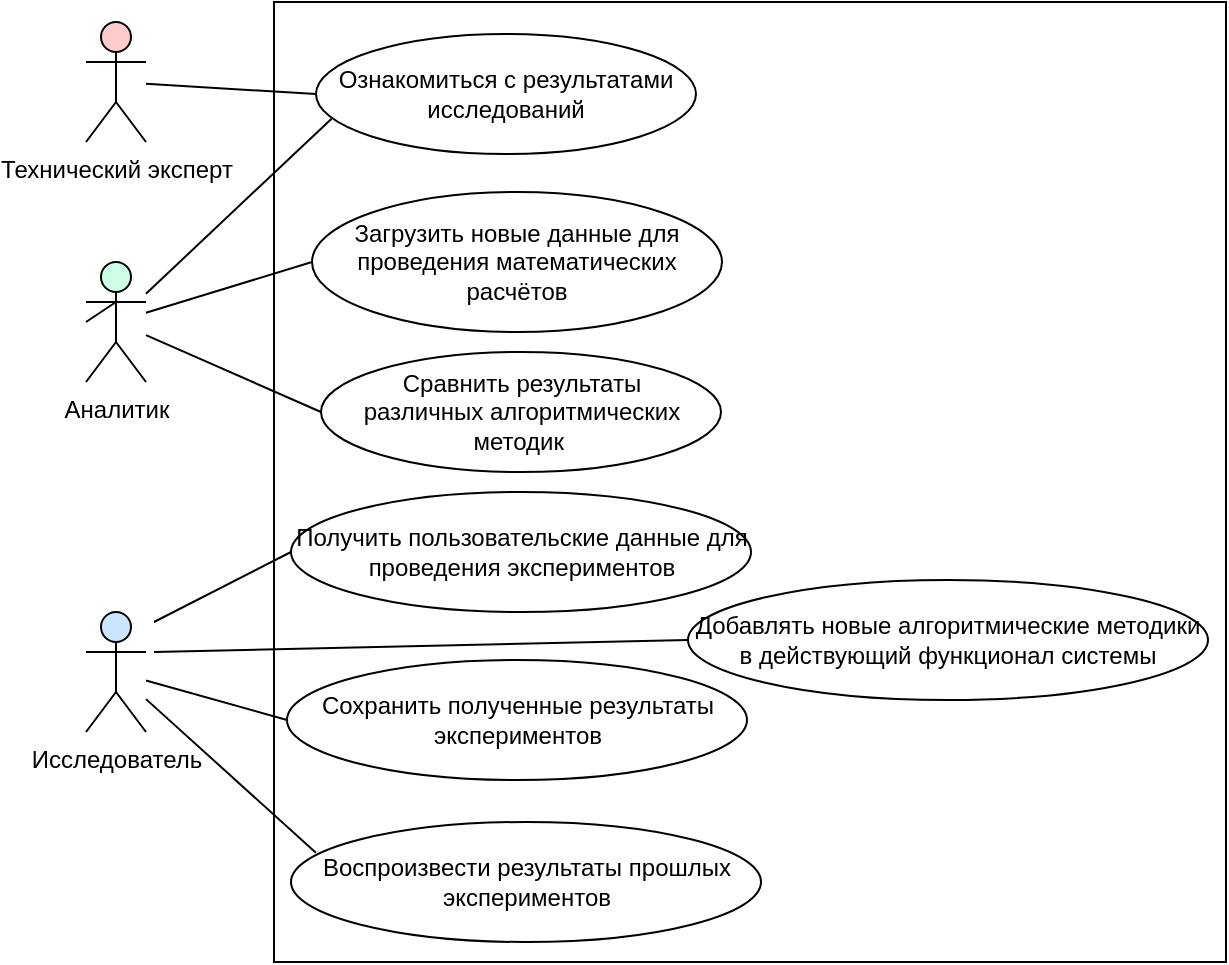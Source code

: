 <mxfile version="17.2.4" type="device"><diagram id="oBwh3vPmy5nxHzs97t5h" name="Страница 1"><mxGraphModel dx="702" dy="511" grid="1" gridSize="10" guides="1" tooltips="1" connect="1" arrows="1" fold="1" page="1" pageScale="1" pageWidth="827" pageHeight="1169" math="0" shadow="0"><root><mxCell id="0"/><mxCell id="1" parent="0"/><mxCell id="fg9WMBYihFhXv1aZ_kK5-23" value="" style="verticalLabelPosition=bottom;verticalAlign=top;html=1;shape=mxgraph.basic.rect;fillColor2=none;strokeWidth=1;size=20;indent=5;fillColor=default;strokeColor=default;" parent="1" vertex="1"><mxGeometry x="144" y="20" width="476" height="480" as="geometry"/></mxCell><mxCell id="rO0yziG5tx2li2eKR9Ro-5" style="edgeStyle=none;rounded=0;orthogonalLoop=1;jettySize=auto;html=1;endArrow=none;endFill=0;entryX=0;entryY=0.5;entryDx=0;entryDy=0;" parent="1" source="fg9WMBYihFhXv1aZ_kK5-2" target="fg9WMBYihFhXv1aZ_kK5-9" edge="1"><mxGeometry relative="1" as="geometry"><mxPoint x="70" y="258" as="sourcePoint"/><mxPoint x="167.5" y="232" as="targetPoint"/></mxGeometry></mxCell><mxCell id="rO0yziG5tx2li2eKR9Ro-1" style="rounded=0;orthogonalLoop=1;jettySize=auto;html=1;entryX=0;entryY=0.5;entryDx=0;entryDy=0;endArrow=none;endFill=0;" parent="1" edge="1"><mxGeometry relative="1" as="geometry"><mxPoint x="80.0" y="359.211" as="sourcePoint"/><mxPoint x="150.5" y="379" as="targetPoint"/></mxGeometry></mxCell><mxCell id="rO0yziG5tx2li2eKR9Ro-2" style="edgeStyle=none;rounded=0;orthogonalLoop=1;jettySize=auto;html=1;entryX=0;entryY=0.5;entryDx=0;entryDy=0;endArrow=none;endFill=0;" parent="1" target="fg9WMBYihFhXv1aZ_kK5-12" edge="1"><mxGeometry relative="1" as="geometry"><mxPoint x="84" y="345" as="sourcePoint"/><mxPoint x="347.0" y="339" as="targetPoint"/></mxGeometry></mxCell><mxCell id="rO0yziG5tx2li2eKR9Ro-3" style="edgeStyle=none;rounded=0;orthogonalLoop=1;jettySize=auto;html=1;entryX=0.053;entryY=0.256;entryDx=0;entryDy=0;endArrow=none;endFill=0;entryPerimeter=0;" parent="1" source="fg9WMBYihFhXv1aZ_kK5-4" target="fg9WMBYihFhXv1aZ_kK5-14" edge="1"><mxGeometry relative="1" as="geometry"/></mxCell><mxCell id="fg9WMBYihFhXv1aZ_kK5-6" value="Технический эксперт" style="shape=umlActor;verticalLabelPosition=bottom;verticalAlign=top;html=1;fillColor=#FFCCCC;" parent="1" vertex="1"><mxGeometry x="50" y="30" width="30" height="60" as="geometry"/></mxCell><mxCell id="rO0yziG5tx2li2eKR9Ro-7" style="edgeStyle=none;rounded=0;orthogonalLoop=1;jettySize=auto;html=1;exitX=0.041;exitY=0.706;exitDx=0;exitDy=0;endArrow=none;endFill=0;exitPerimeter=0;" parent="1" source="fg9WMBYihFhXv1aZ_kK5-7" edge="1" target="fg9WMBYihFhXv1aZ_kK5-2"><mxGeometry relative="1" as="geometry"><mxPoint x="60" y="163.28" as="targetPoint"/><mxPoint x="170.0" y="48.0" as="sourcePoint"/></mxGeometry></mxCell><mxCell id="rO0yziG5tx2li2eKR9Ro-8" style="edgeStyle=none;rounded=0;orthogonalLoop=1;jettySize=auto;html=1;exitX=0;exitY=0.5;exitDx=0;exitDy=0;endArrow=none;endFill=0;" parent="1" source="fg9WMBYihFhXv1aZ_kK5-7" target="fg9WMBYihFhXv1aZ_kK5-6" edge="1"><mxGeometry relative="1" as="geometry"><mxPoint x="80" y="100" as="targetPoint"/></mxGeometry></mxCell><mxCell id="fg9WMBYihFhXv1aZ_kK5-7" value="Ознакомиться с результатами исследований" style="ellipse;whiteSpace=wrap;html=1;fillColor=#FFFFFF;" parent="1" vertex="1"><mxGeometry x="165" y="36" width="190" height="60" as="geometry"/></mxCell><mxCell id="rO0yziG5tx2li2eKR9Ro-6" style="edgeStyle=none;rounded=0;orthogonalLoop=1;jettySize=auto;html=1;exitX=0;exitY=0.5;exitDx=0;exitDy=0;endArrow=none;endFill=0;startArrow=none;" parent="1" source="fg9WMBYihFhXv1aZ_kK5-2" edge="1"><mxGeometry relative="1" as="geometry"><mxPoint x="158.0" y="150" as="sourcePoint"/><mxPoint x="65" y="170" as="targetPoint"/></mxGeometry></mxCell><mxCell id="fg9WMBYihFhXv1aZ_kK5-8" value="Загрузить новые данные для проведения математических расчётов" style="ellipse;whiteSpace=wrap;html=1;fillColor=#FFFFFF;" parent="1" vertex="1"><mxGeometry x="163" y="115" width="205" height="70" as="geometry"/></mxCell><mxCell id="fg9WMBYihFhXv1aZ_kK5-9" value="Сравнить результаты&lt;br&gt;различных алгоритмических методик&amp;nbsp;" style="ellipse;whiteSpace=wrap;html=1;fillColor=#FFFFFF;" parent="1" vertex="1"><mxGeometry x="167.5" y="195" width="200" height="60" as="geometry"/></mxCell><mxCell id="fg9WMBYihFhXv1aZ_kK5-10" value="Получить пользовательские данные для проведения экспериментов" style="ellipse;whiteSpace=wrap;html=1;fillColor=#FFFFFF;" parent="1" vertex="1"><mxGeometry x="152.5" y="265" width="230" height="60" as="geometry"/></mxCell><mxCell id="fg9WMBYihFhXv1aZ_kK5-11" value="Сохранить полученные результаты экспериментов" style="ellipse;whiteSpace=wrap;html=1;fillColor=#FFFFFF;" parent="1" vertex="1"><mxGeometry x="150.5" y="349" width="230" height="60" as="geometry"/></mxCell><mxCell id="fg9WMBYihFhXv1aZ_kK5-12" value="Добавлять новые алгоритмические методики в действующий функционал системы" style="ellipse;whiteSpace=wrap;html=1;fillColor=#FFFFFF;" parent="1" vertex="1"><mxGeometry x="351" y="309" width="260" height="60" as="geometry"/></mxCell><mxCell id="fg9WMBYihFhXv1aZ_kK5-14" value="Воспроизвести результаты прошлых экспериментов" style="ellipse;whiteSpace=wrap;html=1;fillColor=#FFFFFF;" parent="1" vertex="1"><mxGeometry x="152.5" y="430" width="235" height="60" as="geometry"/></mxCell><mxCell id="fg9WMBYihFhXv1aZ_kK5-2" value="Аналитик" style="shape=umlActor;verticalLabelPosition=bottom;verticalAlign=top;html=1;fillColor=#CCFFE6;" parent="1" vertex="1"><mxGeometry x="50" y="150" width="30" height="60" as="geometry"/></mxCell><mxCell id="nar8-P66YUTzNHYkeLyt-1" value="" style="edgeStyle=none;rounded=0;orthogonalLoop=1;jettySize=auto;html=1;exitX=0;exitY=0.5;exitDx=0;exitDy=0;endArrow=none;endFill=0;" edge="1" parent="1" source="fg9WMBYihFhXv1aZ_kK5-8" target="fg9WMBYihFhXv1aZ_kK5-2"><mxGeometry relative="1" as="geometry"><mxPoint x="163.0" y="150" as="sourcePoint"/><mxPoint x="65.0" y="170" as="targetPoint"/></mxGeometry></mxCell><mxCell id="fg9WMBYihFhXv1aZ_kK5-4" value="Исследователь" style="shape=umlActor;verticalLabelPosition=bottom;verticalAlign=top;html=1;fillColor=#CCE5FF;" parent="1" vertex="1"><mxGeometry x="50" y="325" width="30" height="60" as="geometry"/></mxCell><mxCell id="nar8-P66YUTzNHYkeLyt-2" value="" style="edgeStyle=none;rounded=0;orthogonalLoop=1;jettySize=auto;html=1;exitX=0;exitY=0.5;exitDx=0;exitDy=0;endArrow=none;endFill=0;" edge="1" parent="1" source="fg9WMBYihFhXv1aZ_kK5-10"><mxGeometry relative="1" as="geometry"><mxPoint x="84" y="330" as="targetPoint"/><mxPoint x="146.5" y="295.0" as="sourcePoint"/></mxGeometry></mxCell></root></mxGraphModel></diagram></mxfile>